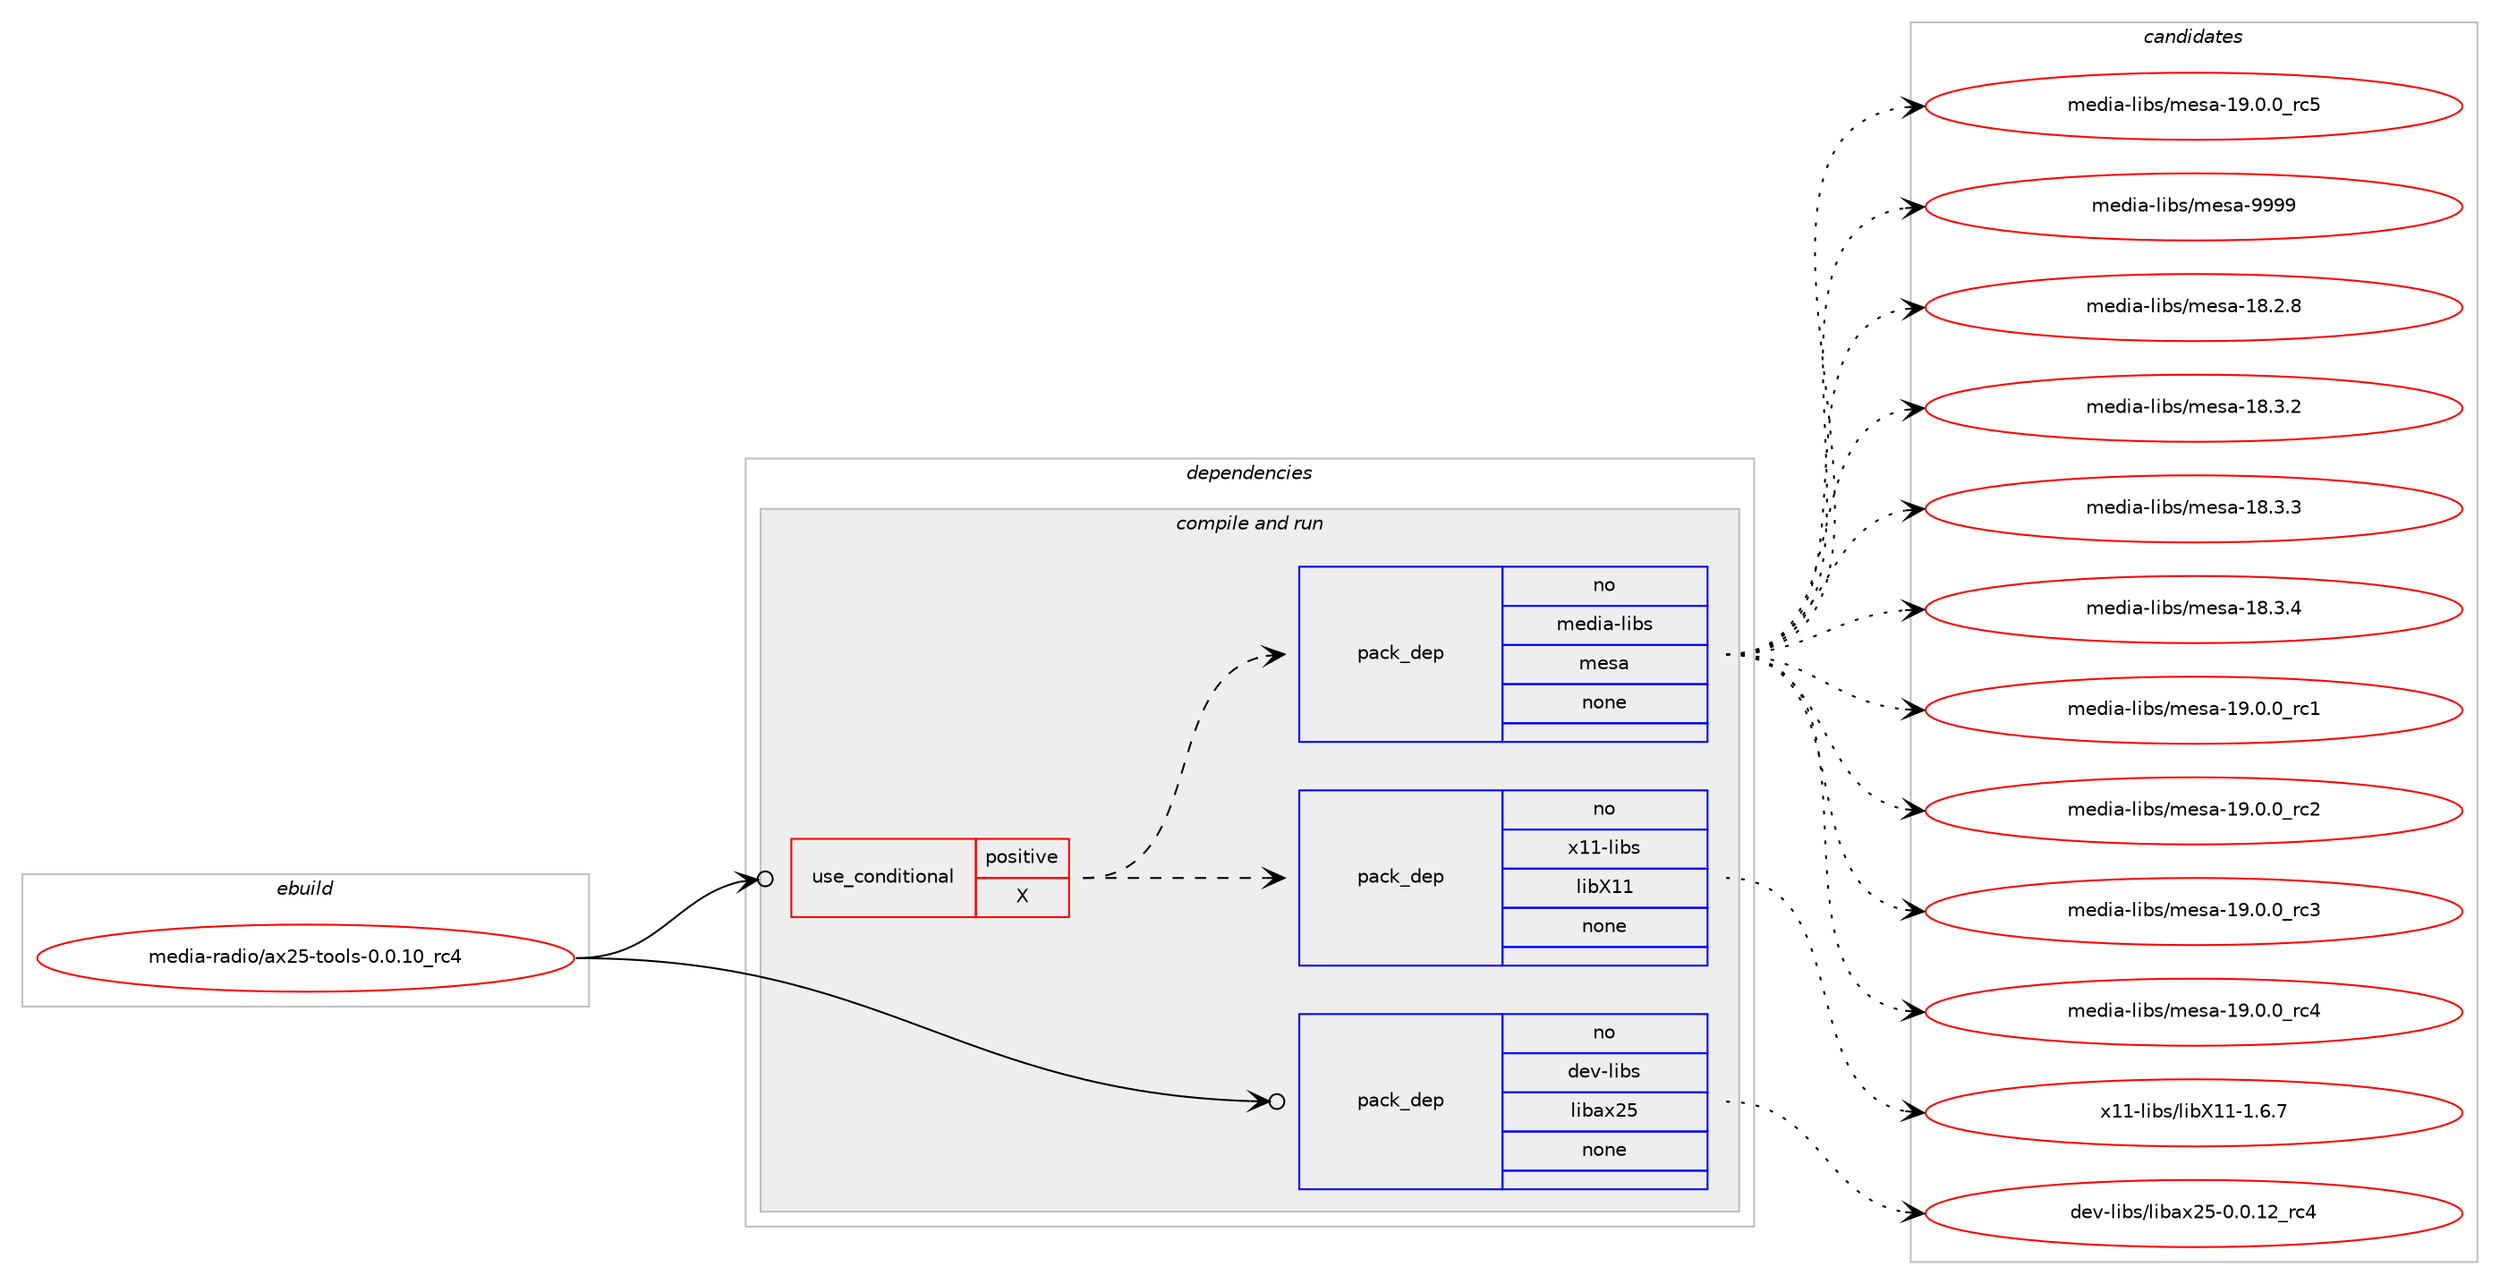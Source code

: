 digraph prolog {

# *************
# Graph options
# *************

newrank=true;
concentrate=true;
compound=true;
graph [rankdir=LR,fontname=Helvetica,fontsize=10,ranksep=1.5];#, ranksep=2.5, nodesep=0.2];
edge  [arrowhead=vee];
node  [fontname=Helvetica,fontsize=10];

# **********
# The ebuild
# **********

subgraph cluster_leftcol {
color=gray;
rank=same;
label=<<i>ebuild</i>>;
id [label="media-radio/ax25-tools-0.0.10_rc4", color=red, width=4, href="../media-radio/ax25-tools-0.0.10_rc4.svg"];
}

# ****************
# The dependencies
# ****************

subgraph cluster_midcol {
color=gray;
label=<<i>dependencies</i>>;
subgraph cluster_compile {
fillcolor="#eeeeee";
style=filled;
label=<<i>compile</i>>;
}
subgraph cluster_compileandrun {
fillcolor="#eeeeee";
style=filled;
label=<<i>compile and run</i>>;
subgraph cond203 {
dependency1969 [label=<<TABLE BORDER="0" CELLBORDER="1" CELLSPACING="0" CELLPADDING="4"><TR><TD ROWSPAN="3" CELLPADDING="10">use_conditional</TD></TR><TR><TD>positive</TD></TR><TR><TD>X</TD></TR></TABLE>>, shape=none, color=red];
subgraph pack1691 {
dependency1970 [label=<<TABLE BORDER="0" CELLBORDER="1" CELLSPACING="0" CELLPADDING="4" WIDTH="220"><TR><TD ROWSPAN="6" CELLPADDING="30">pack_dep</TD></TR><TR><TD WIDTH="110">no</TD></TR><TR><TD>x11-libs</TD></TR><TR><TD>libX11</TD></TR><TR><TD>none</TD></TR><TR><TD></TD></TR></TABLE>>, shape=none, color=blue];
}
dependency1969:e -> dependency1970:w [weight=20,style="dashed",arrowhead="vee"];
subgraph pack1692 {
dependency1971 [label=<<TABLE BORDER="0" CELLBORDER="1" CELLSPACING="0" CELLPADDING="4" WIDTH="220"><TR><TD ROWSPAN="6" CELLPADDING="30">pack_dep</TD></TR><TR><TD WIDTH="110">no</TD></TR><TR><TD>media-libs</TD></TR><TR><TD>mesa</TD></TR><TR><TD>none</TD></TR><TR><TD></TD></TR></TABLE>>, shape=none, color=blue];
}
dependency1969:e -> dependency1971:w [weight=20,style="dashed",arrowhead="vee"];
}
id:e -> dependency1969:w [weight=20,style="solid",arrowhead="odotvee"];
subgraph pack1693 {
dependency1972 [label=<<TABLE BORDER="0" CELLBORDER="1" CELLSPACING="0" CELLPADDING="4" WIDTH="220"><TR><TD ROWSPAN="6" CELLPADDING="30">pack_dep</TD></TR><TR><TD WIDTH="110">no</TD></TR><TR><TD>dev-libs</TD></TR><TR><TD>libax25</TD></TR><TR><TD>none</TD></TR><TR><TD></TD></TR></TABLE>>, shape=none, color=blue];
}
id:e -> dependency1972:w [weight=20,style="solid",arrowhead="odotvee"];
}
subgraph cluster_run {
fillcolor="#eeeeee";
style=filled;
label=<<i>run</i>>;
}
}

# **************
# The candidates
# **************

subgraph cluster_choices {
rank=same;
color=gray;
label=<<i>candidates</i>>;

subgraph choice1691 {
color=black;
nodesep=1;
choice120494945108105981154710810598884949454946544655 [label="x11-libs/libX11-1.6.7", color=red, width=4,href="../x11-libs/libX11-1.6.7.svg"];
dependency1970:e -> choice120494945108105981154710810598884949454946544655:w [style=dotted,weight="100"];
}
subgraph choice1692 {
color=black;
nodesep=1;
choice109101100105974510810598115471091011159745495646504656 [label="media-libs/mesa-18.2.8", color=red, width=4,href="../media-libs/mesa-18.2.8.svg"];
choice109101100105974510810598115471091011159745495646514650 [label="media-libs/mesa-18.3.2", color=red, width=4,href="../media-libs/mesa-18.3.2.svg"];
choice109101100105974510810598115471091011159745495646514651 [label="media-libs/mesa-18.3.3", color=red, width=4,href="../media-libs/mesa-18.3.3.svg"];
choice109101100105974510810598115471091011159745495646514652 [label="media-libs/mesa-18.3.4", color=red, width=4,href="../media-libs/mesa-18.3.4.svg"];
choice109101100105974510810598115471091011159745495746484648951149949 [label="media-libs/mesa-19.0.0_rc1", color=red, width=4,href="../media-libs/mesa-19.0.0_rc1.svg"];
choice109101100105974510810598115471091011159745495746484648951149950 [label="media-libs/mesa-19.0.0_rc2", color=red, width=4,href="../media-libs/mesa-19.0.0_rc2.svg"];
choice109101100105974510810598115471091011159745495746484648951149951 [label="media-libs/mesa-19.0.0_rc3", color=red, width=4,href="../media-libs/mesa-19.0.0_rc3.svg"];
choice109101100105974510810598115471091011159745495746484648951149952 [label="media-libs/mesa-19.0.0_rc4", color=red, width=4,href="../media-libs/mesa-19.0.0_rc4.svg"];
choice109101100105974510810598115471091011159745495746484648951149953 [label="media-libs/mesa-19.0.0_rc5", color=red, width=4,href="../media-libs/mesa-19.0.0_rc5.svg"];
choice10910110010597451081059811547109101115974557575757 [label="media-libs/mesa-9999", color=red, width=4,href="../media-libs/mesa-9999.svg"];
dependency1971:e -> choice109101100105974510810598115471091011159745495646504656:w [style=dotted,weight="100"];
dependency1971:e -> choice109101100105974510810598115471091011159745495646514650:w [style=dotted,weight="100"];
dependency1971:e -> choice109101100105974510810598115471091011159745495646514651:w [style=dotted,weight="100"];
dependency1971:e -> choice109101100105974510810598115471091011159745495646514652:w [style=dotted,weight="100"];
dependency1971:e -> choice109101100105974510810598115471091011159745495746484648951149949:w [style=dotted,weight="100"];
dependency1971:e -> choice109101100105974510810598115471091011159745495746484648951149950:w [style=dotted,weight="100"];
dependency1971:e -> choice109101100105974510810598115471091011159745495746484648951149951:w [style=dotted,weight="100"];
dependency1971:e -> choice109101100105974510810598115471091011159745495746484648951149952:w [style=dotted,weight="100"];
dependency1971:e -> choice109101100105974510810598115471091011159745495746484648951149953:w [style=dotted,weight="100"];
dependency1971:e -> choice10910110010597451081059811547109101115974557575757:w [style=dotted,weight="100"];
}
subgraph choice1693 {
color=black;
nodesep=1;
choice1001011184510810598115471081059897120505345484648464950951149952 [label="dev-libs/libax25-0.0.12_rc4", color=red, width=4,href="../dev-libs/libax25-0.0.12_rc4.svg"];
dependency1972:e -> choice1001011184510810598115471081059897120505345484648464950951149952:w [style=dotted,weight="100"];
}
}

}
